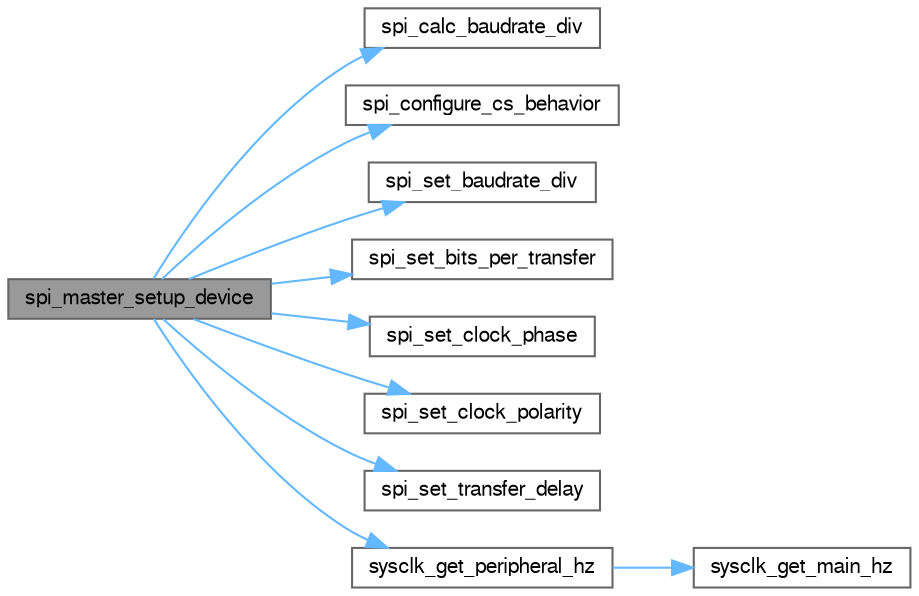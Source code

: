 digraph "spi_master_setup_device"
{
 // LATEX_PDF_SIZE
  bgcolor="transparent";
  edge [fontname=FreeSans,fontsize=10,labelfontname=FreeSans,labelfontsize=10];
  node [fontname=FreeSans,fontsize=10,shape=box,height=0.2,width=0.4];
  rankdir="LR";
  Node1 [label="spi_master_setup_device",height=0.2,width=0.4,color="gray40", fillcolor="grey60", style="filled", fontcolor="black",tooltip="Set up an SPI device."];
  Node1 -> Node2 [color="steelblue1",style="solid"];
  Node2 [label="spi_calc_baudrate_div",height=0.2,width=0.4,color="grey40", fillcolor="white", style="filled",URL="$group__sam__drivers__spi__group.html#ga151e4d2f434b53791d394b8eb73dfb21",tooltip="Calculate the baudrate divider."];
  Node1 -> Node3 [color="steelblue1",style="solid"];
  Node3 [label="spi_configure_cs_behavior",height=0.2,width=0.4,color="grey40", fillcolor="white", style="filled",URL="$group__sam__drivers__spi__group.html#ga64027e21fa9b3d741d24abaf3cb2ecc4",tooltip="Configure CS behavior for SPI transfer (spi_cs_behavior_t)."];
  Node1 -> Node4 [color="steelblue1",style="solid"];
  Node4 [label="spi_set_baudrate_div",height=0.2,width=0.4,color="grey40", fillcolor="white", style="filled",URL="$group__sam__drivers__spi__group.html#ga28248e1b6c31317a2d0128e5eae6f516",tooltip="Set Serial Clock Baud Rate divider value (SCBR)."];
  Node1 -> Node5 [color="steelblue1",style="solid"];
  Node5 [label="spi_set_bits_per_transfer",height=0.2,width=0.4,color="grey40", fillcolor="white", style="filled",URL="$group__sam__drivers__spi__group.html#ga357d0caf683beeb0a84b4e0874dbbb2c",tooltip="Set number of bits per transfer."];
  Node1 -> Node6 [color="steelblue1",style="solid"];
  Node6 [label="spi_set_clock_phase",height=0.2,width=0.4,color="grey40", fillcolor="white", style="filled",URL="$group__sam__drivers__spi__group.html#gae7f5adbf3062c0a834cfd8f98b0c1878",tooltip="Set Data Capture Phase."];
  Node1 -> Node7 [color="steelblue1",style="solid"];
  Node7 [label="spi_set_clock_polarity",height=0.2,width=0.4,color="grey40", fillcolor="white", style="filled",URL="$group__sam__drivers__spi__group.html#ga5047dc4debab95407fa5b27360addc39",tooltip="Set clock default state."];
  Node1 -> Node8 [color="steelblue1",style="solid"];
  Node8 [label="spi_set_transfer_delay",height=0.2,width=0.4,color="grey40", fillcolor="white", style="filled",URL="$group__sam__drivers__spi__group.html#ga4ccc2d131b456b98318bdb310e755447",tooltip="Configure timing for SPI transfer."];
  Node1 -> Node9 [color="steelblue1",style="solid"];
  Node9 [label="sysclk_get_peripheral_hz",height=0.2,width=0.4,color="grey40", fillcolor="white", style="filled",URL="$group__sysclk__group.html#ga8ae5a954767dfc4d16ce5ae7928e6edf",tooltip="Retrieves the current rate in Hz of the peripheral clocks."];
  Node9 -> Node10 [color="steelblue1",style="solid"];
  Node10 [label="sysclk_get_main_hz",height=0.2,width=0.4,color="grey40", fillcolor="white", style="filled",URL="$group__sysclk__group.html#ga4f078b193ed39eda16071c514569b8cb",tooltip="Return the current rate in Hz of the main system clock."];
}
